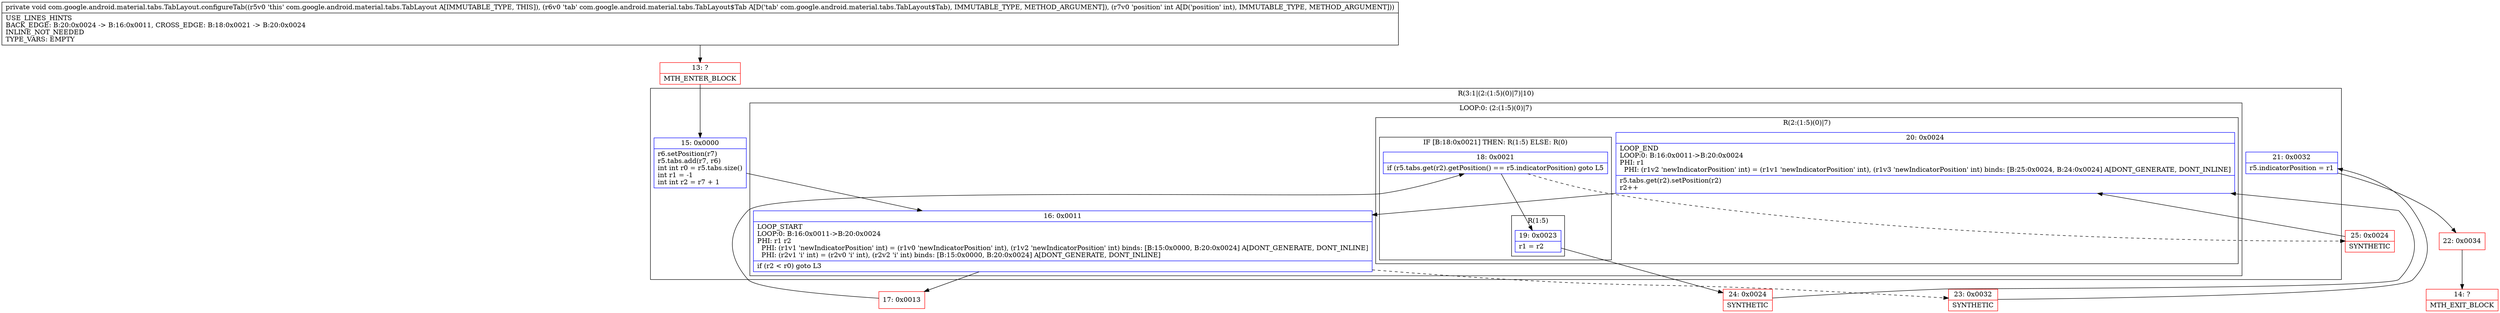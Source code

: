 digraph "CFG forcom.google.android.material.tabs.TabLayout.configureTab(Lcom\/google\/android\/material\/tabs\/TabLayout$Tab;I)V" {
subgraph cluster_Region_1473544643 {
label = "R(3:1|(2:(1:5)(0)|7)|10)";
node [shape=record,color=blue];
Node_15 [shape=record,label="{15\:\ 0x0000|r6.setPosition(r7)\lr5.tabs.add(r7, r6)\lint int r0 = r5.tabs.size()\lint r1 = \-1\lint int r2 = r7 + 1\l}"];
subgraph cluster_LoopRegion_2110167158 {
label = "LOOP:0: (2:(1:5)(0)|7)";
node [shape=record,color=blue];
Node_16 [shape=record,label="{16\:\ 0x0011|LOOP_START\lLOOP:0: B:16:0x0011\-\>B:20:0x0024\lPHI: r1 r2 \l  PHI: (r1v1 'newIndicatorPosition' int) = (r1v0 'newIndicatorPosition' int), (r1v2 'newIndicatorPosition' int) binds: [B:15:0x0000, B:20:0x0024] A[DONT_GENERATE, DONT_INLINE]\l  PHI: (r2v1 'i' int) = (r2v0 'i' int), (r2v2 'i' int) binds: [B:15:0x0000, B:20:0x0024] A[DONT_GENERATE, DONT_INLINE]\l|if (r2 \< r0) goto L3\l}"];
subgraph cluster_Region_1399183217 {
label = "R(2:(1:5)(0)|7)";
node [shape=record,color=blue];
subgraph cluster_IfRegion_550280775 {
label = "IF [B:18:0x0021] THEN: R(1:5) ELSE: R(0)";
node [shape=record,color=blue];
Node_18 [shape=record,label="{18\:\ 0x0021|if (r5.tabs.get(r2).getPosition() == r5.indicatorPosition) goto L5\l}"];
subgraph cluster_Region_1191613188 {
label = "R(1:5)";
node [shape=record,color=blue];
Node_19 [shape=record,label="{19\:\ 0x0023|r1 = r2\l}"];
}
subgraph cluster_Region_1100961837 {
label = "R(0)";
node [shape=record,color=blue];
}
}
Node_20 [shape=record,label="{20\:\ 0x0024|LOOP_END\lLOOP:0: B:16:0x0011\-\>B:20:0x0024\lPHI: r1 \l  PHI: (r1v2 'newIndicatorPosition' int) = (r1v1 'newIndicatorPosition' int), (r1v3 'newIndicatorPosition' int) binds: [B:25:0x0024, B:24:0x0024] A[DONT_GENERATE, DONT_INLINE]\l|r5.tabs.get(r2).setPosition(r2)\lr2++\l}"];
}
}
Node_21 [shape=record,label="{21\:\ 0x0032|r5.indicatorPosition = r1\l}"];
}
Node_13 [shape=record,color=red,label="{13\:\ ?|MTH_ENTER_BLOCK\l}"];
Node_17 [shape=record,color=red,label="{17\:\ 0x0013}"];
Node_24 [shape=record,color=red,label="{24\:\ 0x0024|SYNTHETIC\l}"];
Node_25 [shape=record,color=red,label="{25\:\ 0x0024|SYNTHETIC\l}"];
Node_23 [shape=record,color=red,label="{23\:\ 0x0032|SYNTHETIC\l}"];
Node_22 [shape=record,color=red,label="{22\:\ 0x0034}"];
Node_14 [shape=record,color=red,label="{14\:\ ?|MTH_EXIT_BLOCK\l}"];
MethodNode[shape=record,label="{private void com.google.android.material.tabs.TabLayout.configureTab((r5v0 'this' com.google.android.material.tabs.TabLayout A[IMMUTABLE_TYPE, THIS]), (r6v0 'tab' com.google.android.material.tabs.TabLayout$Tab A[D('tab' com.google.android.material.tabs.TabLayout$Tab), IMMUTABLE_TYPE, METHOD_ARGUMENT]), (r7v0 'position' int A[D('position' int), IMMUTABLE_TYPE, METHOD_ARGUMENT]))  | USE_LINES_HINTS\lBACK_EDGE: B:20:0x0024 \-\> B:16:0x0011, CROSS_EDGE: B:18:0x0021 \-\> B:20:0x0024\lINLINE_NOT_NEEDED\lTYPE_VARS: EMPTY\l}"];
MethodNode -> Node_13;Node_15 -> Node_16;
Node_16 -> Node_17;
Node_16 -> Node_23[style=dashed];
Node_18 -> Node_19;
Node_18 -> Node_25[style=dashed];
Node_19 -> Node_24;
Node_20 -> Node_16;
Node_21 -> Node_22;
Node_13 -> Node_15;
Node_17 -> Node_18;
Node_24 -> Node_20;
Node_25 -> Node_20;
Node_23 -> Node_21;
Node_22 -> Node_14;
}

